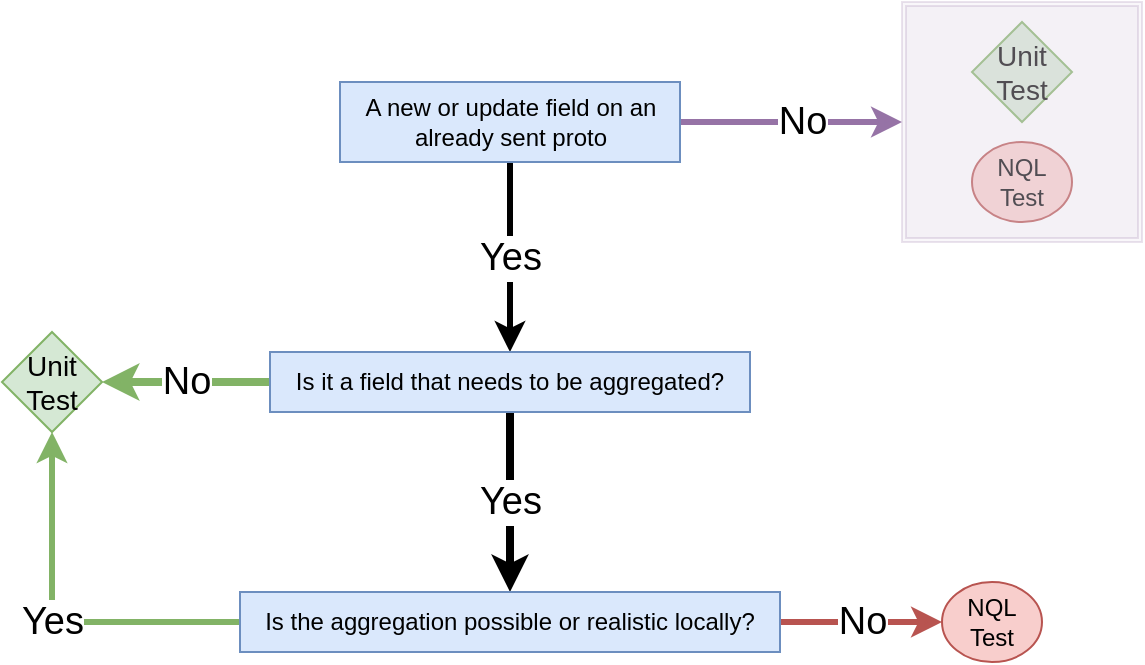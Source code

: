 <mxfile version="24.6.5" type="github">
  <diagram id="ue3rD2GwHf_kvvI-VKZf" name="Page-2">
    <mxGraphModel dx="1026" dy="590" grid="1" gridSize="10" guides="1" tooltips="1" connect="1" arrows="1" fold="1" page="1" pageScale="1" pageWidth="827" pageHeight="1169" math="0" shadow="0">
      <root>
        <mxCell id="0" />
        <mxCell id="1" parent="0" />
        <mxCell id="gUebGFae4fd3DCatvjaA-18" value="Yes" style="edgeStyle=orthogonalEdgeStyle;rounded=0;orthogonalLoop=1;jettySize=auto;html=1;strokeWidth=3;fontSize=19;" edge="1" parent="1" source="gUebGFae4fd3DCatvjaA-11" target="gUebGFae4fd3DCatvjaA-17">
          <mxGeometry relative="1" as="geometry" />
        </mxCell>
        <mxCell id="gUebGFae4fd3DCatvjaA-35" value="No" style="edgeStyle=orthogonalEdgeStyle;rounded=0;orthogonalLoop=1;jettySize=auto;html=1;entryX=0;entryY=0.5;entryDx=0;entryDy=0;strokeWidth=3;fontSize=19;fillColor=#e1d5e7;strokeColor=#9673a6;" edge="1" parent="1" source="gUebGFae4fd3DCatvjaA-11" target="gUebGFae4fd3DCatvjaA-34">
          <mxGeometry x="0.099" relative="1" as="geometry">
            <mxPoint as="offset" />
          </mxGeometry>
        </mxCell>
        <mxCell id="gUebGFae4fd3DCatvjaA-11" value="A new or update field on an&lt;div&gt;already sent proto&lt;/div&gt;" style="text;html=1;align=center;verticalAlign=middle;resizable=0;points=[];autosize=1;strokeColor=#6c8ebf;fillColor=#dae8fc;" vertex="1" parent="1">
          <mxGeometry x="329" y="80" width="170" height="40" as="geometry" />
        </mxCell>
        <mxCell id="gUebGFae4fd3DCatvjaA-20" value="No" style="edgeStyle=orthogonalEdgeStyle;rounded=0;orthogonalLoop=1;jettySize=auto;html=1;fillColor=#d5e8d4;strokeColor=#82b366;fontSize=19;strokeWidth=4;" edge="1" parent="1" source="gUebGFae4fd3DCatvjaA-17" target="gUebGFae4fd3DCatvjaA-19">
          <mxGeometry relative="1" as="geometry" />
        </mxCell>
        <mxCell id="gUebGFae4fd3DCatvjaA-22" value="Yes" style="edgeStyle=orthogonalEdgeStyle;rounded=0;orthogonalLoop=1;jettySize=auto;html=1;strokeWidth=4;fontSize=19;" edge="1" parent="1" source="gUebGFae4fd3DCatvjaA-17" target="gUebGFae4fd3DCatvjaA-21">
          <mxGeometry relative="1" as="geometry" />
        </mxCell>
        <mxCell id="gUebGFae4fd3DCatvjaA-17" value="Is it a field that needs to be aggregated?" style="whiteSpace=wrap;html=1;fillColor=#dae8fc;strokeColor=#6c8ebf;gradientColor=none;resizable=0;autosize=1;" vertex="1" parent="1">
          <mxGeometry x="294" y="215" width="240" height="30" as="geometry" />
        </mxCell>
        <mxCell id="gUebGFae4fd3DCatvjaA-19" value="&lt;font style=&quot;font-size: 14px;&quot;&gt;Unit&lt;/font&gt;&lt;div style=&quot;font-size: 14px;&quot;&gt;&lt;font style=&quot;font-size: 14px;&quot;&gt;Test&lt;/font&gt;&lt;/div&gt;" style="rhombus;whiteSpace=wrap;html=1;fillColor=#d5e8d4;strokeColor=#82b366;resizable=0;autosize=1;fontSize=14;" vertex="1" parent="1">
          <mxGeometry x="160" y="205" width="50" height="50" as="geometry" />
        </mxCell>
        <mxCell id="gUebGFae4fd3DCatvjaA-23" value="Yes" style="edgeStyle=orthogonalEdgeStyle;rounded=0;orthogonalLoop=1;jettySize=auto;html=1;entryX=0.5;entryY=1;entryDx=0;entryDy=0;strokeWidth=3;fillColor=#d5e8d4;strokeColor=#82b366;fontSize=19;" edge="1" parent="1" source="gUebGFae4fd3DCatvjaA-21" target="gUebGFae4fd3DCatvjaA-19">
          <mxGeometry relative="1" as="geometry" />
        </mxCell>
        <mxCell id="gUebGFae4fd3DCatvjaA-25" value="No" style="edgeStyle=orthogonalEdgeStyle;rounded=0;orthogonalLoop=1;jettySize=auto;html=1;strokeWidth=3;fillColor=#f8cecc;strokeColor=#b85450;fontSize=19;" edge="1" parent="1" source="gUebGFae4fd3DCatvjaA-21" target="gUebGFae4fd3DCatvjaA-24">
          <mxGeometry relative="1" as="geometry" />
        </mxCell>
        <mxCell id="gUebGFae4fd3DCatvjaA-21" value="Is the aggregation possible or realistic locally?" style="whiteSpace=wrap;html=1;fillColor=#dae8fc;strokeColor=#6c8ebf;gradientColor=none;resizable=0;autosize=1;" vertex="1" parent="1">
          <mxGeometry x="279" y="335" width="270" height="30" as="geometry" />
        </mxCell>
        <mxCell id="gUebGFae4fd3DCatvjaA-24" value="NQL&lt;div&gt;Test&lt;/div&gt;" style="ellipse;whiteSpace=wrap;html=1;fillColor=#f8cecc;strokeColor=#b85450;resizable=0;autosize=1;" vertex="1" parent="1">
          <mxGeometry x="630" y="330" width="50" height="40" as="geometry" />
        </mxCell>
        <mxCell id="gUebGFae4fd3DCatvjaA-31" value="NQL&lt;div&gt;Test&lt;/div&gt;" style="ellipse;whiteSpace=wrap;html=1;fillColor=#f8cecc;strokeColor=#b85450;resizable=0;autosize=1;" vertex="1" parent="1">
          <mxGeometry x="645" y="110" width="50" height="40" as="geometry" />
        </mxCell>
        <mxCell id="gUebGFae4fd3DCatvjaA-32" value="&lt;font style=&quot;font-size: 14px;&quot;&gt;Unit&lt;/font&gt;&lt;div style=&quot;font-size: 14px;&quot;&gt;&lt;font style=&quot;font-size: 14px;&quot;&gt;Test&lt;/font&gt;&lt;/div&gt;" style="rhombus;whiteSpace=wrap;html=1;fillColor=#d5e8d4;strokeColor=#82b366;resizable=0;autosize=1;fontSize=14;" vertex="1" parent="1">
          <mxGeometry x="645" y="50" width="50" height="50" as="geometry" />
        </mxCell>
        <mxCell id="gUebGFae4fd3DCatvjaA-34" value="" style="shape=ext;double=1;whiteSpace=wrap;html=1;aspect=fixed;opacity=20;fillColor=#e1d5e7;strokeColor=#9673a6;" vertex="1" parent="1">
          <mxGeometry x="610" y="40" width="120" height="120" as="geometry" />
        </mxCell>
      </root>
    </mxGraphModel>
  </diagram>
</mxfile>
